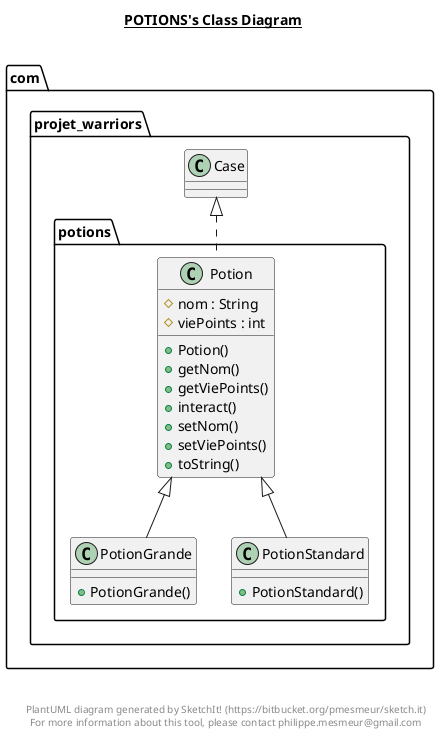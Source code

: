 @startuml

title __POTIONS's Class Diagram__\n

  namespace com.projet_warriors {
    namespace potions {
      class com.projet_warriors.potions.Potion {
          # nom : String
          # viePoints : int
          + Potion()
          + getNom()
          + getViePoints()
          + interact()
          + setNom()
          + setViePoints()
          + toString()
      }
    }
  }
  

  namespace com.projet_warriors {
    namespace potions {
      class com.projet_warriors.potions.PotionGrande {
          + PotionGrande()
      }
    }
  }
  

  namespace com.projet_warriors {
    namespace potions {
      class com.projet_warriors.potions.PotionStandard {
          + PotionStandard()
      }
    }
  }
  

  com.projet_warriors.potions.Potion .up.|> com.projet_warriors.Case
  com.projet_warriors.potions.PotionGrande -up-|> com.projet_warriors.potions.Potion
  com.projet_warriors.potions.PotionStandard -up-|> com.projet_warriors.potions.Potion


right footer


PlantUML diagram generated by SketchIt! (https://bitbucket.org/pmesmeur/sketch.it)
For more information about this tool, please contact philippe.mesmeur@gmail.com
endfooter

@enduml
